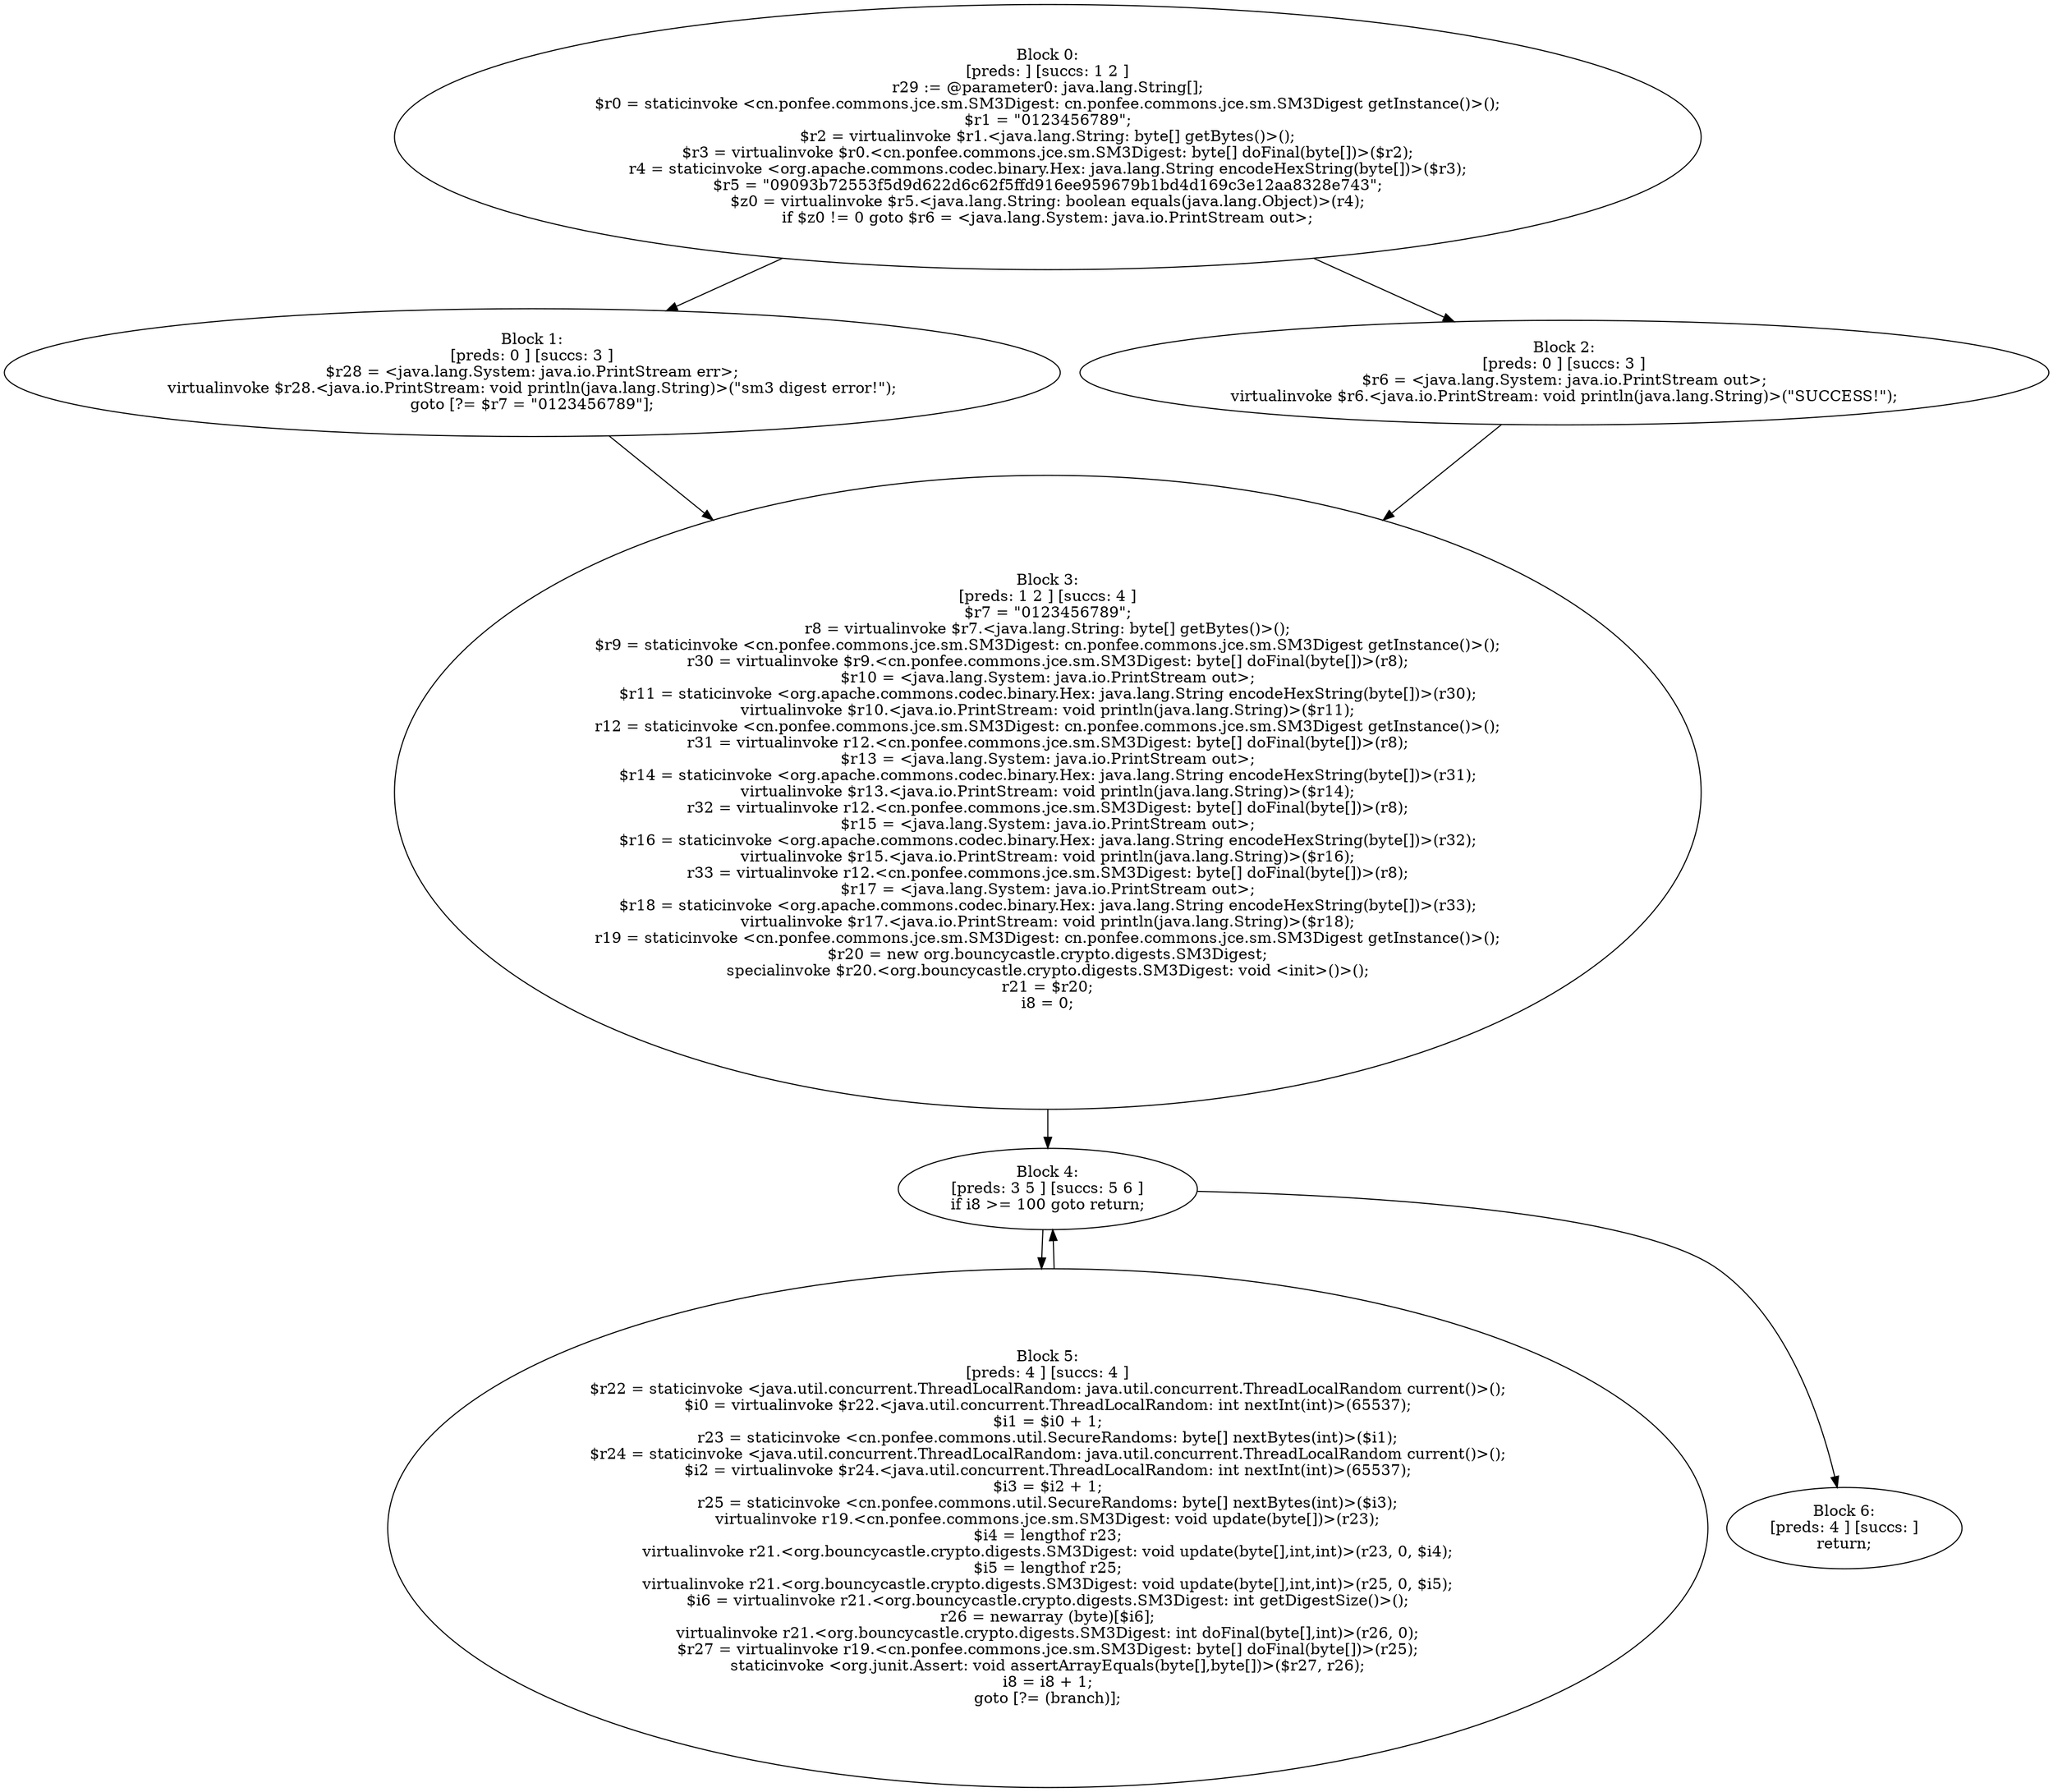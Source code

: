 digraph "unitGraph" {
    "Block 0:
[preds: ] [succs: 1 2 ]
r29 := @parameter0: java.lang.String[];
$r0 = staticinvoke <cn.ponfee.commons.jce.sm.SM3Digest: cn.ponfee.commons.jce.sm.SM3Digest getInstance()>();
$r1 = \"0123456789\";
$r2 = virtualinvoke $r1.<java.lang.String: byte[] getBytes()>();
$r3 = virtualinvoke $r0.<cn.ponfee.commons.jce.sm.SM3Digest: byte[] doFinal(byte[])>($r2);
r4 = staticinvoke <org.apache.commons.codec.binary.Hex: java.lang.String encodeHexString(byte[])>($r3);
$r5 = \"09093b72553f5d9d622d6c62f5ffd916ee959679b1bd4d169c3e12aa8328e743\";
$z0 = virtualinvoke $r5.<java.lang.String: boolean equals(java.lang.Object)>(r4);
if $z0 != 0 goto $r6 = <java.lang.System: java.io.PrintStream out>;
"
    "Block 1:
[preds: 0 ] [succs: 3 ]
$r28 = <java.lang.System: java.io.PrintStream err>;
virtualinvoke $r28.<java.io.PrintStream: void println(java.lang.String)>(\"sm3 digest error!\");
goto [?= $r7 = \"0123456789\"];
"
    "Block 2:
[preds: 0 ] [succs: 3 ]
$r6 = <java.lang.System: java.io.PrintStream out>;
virtualinvoke $r6.<java.io.PrintStream: void println(java.lang.String)>(\"SUCCESS!\");
"
    "Block 3:
[preds: 1 2 ] [succs: 4 ]
$r7 = \"0123456789\";
r8 = virtualinvoke $r7.<java.lang.String: byte[] getBytes()>();
$r9 = staticinvoke <cn.ponfee.commons.jce.sm.SM3Digest: cn.ponfee.commons.jce.sm.SM3Digest getInstance()>();
r30 = virtualinvoke $r9.<cn.ponfee.commons.jce.sm.SM3Digest: byte[] doFinal(byte[])>(r8);
$r10 = <java.lang.System: java.io.PrintStream out>;
$r11 = staticinvoke <org.apache.commons.codec.binary.Hex: java.lang.String encodeHexString(byte[])>(r30);
virtualinvoke $r10.<java.io.PrintStream: void println(java.lang.String)>($r11);
r12 = staticinvoke <cn.ponfee.commons.jce.sm.SM3Digest: cn.ponfee.commons.jce.sm.SM3Digest getInstance()>();
r31 = virtualinvoke r12.<cn.ponfee.commons.jce.sm.SM3Digest: byte[] doFinal(byte[])>(r8);
$r13 = <java.lang.System: java.io.PrintStream out>;
$r14 = staticinvoke <org.apache.commons.codec.binary.Hex: java.lang.String encodeHexString(byte[])>(r31);
virtualinvoke $r13.<java.io.PrintStream: void println(java.lang.String)>($r14);
r32 = virtualinvoke r12.<cn.ponfee.commons.jce.sm.SM3Digest: byte[] doFinal(byte[])>(r8);
$r15 = <java.lang.System: java.io.PrintStream out>;
$r16 = staticinvoke <org.apache.commons.codec.binary.Hex: java.lang.String encodeHexString(byte[])>(r32);
virtualinvoke $r15.<java.io.PrintStream: void println(java.lang.String)>($r16);
r33 = virtualinvoke r12.<cn.ponfee.commons.jce.sm.SM3Digest: byte[] doFinal(byte[])>(r8);
$r17 = <java.lang.System: java.io.PrintStream out>;
$r18 = staticinvoke <org.apache.commons.codec.binary.Hex: java.lang.String encodeHexString(byte[])>(r33);
virtualinvoke $r17.<java.io.PrintStream: void println(java.lang.String)>($r18);
r19 = staticinvoke <cn.ponfee.commons.jce.sm.SM3Digest: cn.ponfee.commons.jce.sm.SM3Digest getInstance()>();
$r20 = new org.bouncycastle.crypto.digests.SM3Digest;
specialinvoke $r20.<org.bouncycastle.crypto.digests.SM3Digest: void <init>()>();
r21 = $r20;
i8 = 0;
"
    "Block 4:
[preds: 3 5 ] [succs: 5 6 ]
if i8 >= 100 goto return;
"
    "Block 5:
[preds: 4 ] [succs: 4 ]
$r22 = staticinvoke <java.util.concurrent.ThreadLocalRandom: java.util.concurrent.ThreadLocalRandom current()>();
$i0 = virtualinvoke $r22.<java.util.concurrent.ThreadLocalRandom: int nextInt(int)>(65537);
$i1 = $i0 + 1;
r23 = staticinvoke <cn.ponfee.commons.util.SecureRandoms: byte[] nextBytes(int)>($i1);
$r24 = staticinvoke <java.util.concurrent.ThreadLocalRandom: java.util.concurrent.ThreadLocalRandom current()>();
$i2 = virtualinvoke $r24.<java.util.concurrent.ThreadLocalRandom: int nextInt(int)>(65537);
$i3 = $i2 + 1;
r25 = staticinvoke <cn.ponfee.commons.util.SecureRandoms: byte[] nextBytes(int)>($i3);
virtualinvoke r19.<cn.ponfee.commons.jce.sm.SM3Digest: void update(byte[])>(r23);
$i4 = lengthof r23;
virtualinvoke r21.<org.bouncycastle.crypto.digests.SM3Digest: void update(byte[],int,int)>(r23, 0, $i4);
$i5 = lengthof r25;
virtualinvoke r21.<org.bouncycastle.crypto.digests.SM3Digest: void update(byte[],int,int)>(r25, 0, $i5);
$i6 = virtualinvoke r21.<org.bouncycastle.crypto.digests.SM3Digest: int getDigestSize()>();
r26 = newarray (byte)[$i6];
virtualinvoke r21.<org.bouncycastle.crypto.digests.SM3Digest: int doFinal(byte[],int)>(r26, 0);
$r27 = virtualinvoke r19.<cn.ponfee.commons.jce.sm.SM3Digest: byte[] doFinal(byte[])>(r25);
staticinvoke <org.junit.Assert: void assertArrayEquals(byte[],byte[])>($r27, r26);
i8 = i8 + 1;
goto [?= (branch)];
"
    "Block 6:
[preds: 4 ] [succs: ]
return;
"
    "Block 0:
[preds: ] [succs: 1 2 ]
r29 := @parameter0: java.lang.String[];
$r0 = staticinvoke <cn.ponfee.commons.jce.sm.SM3Digest: cn.ponfee.commons.jce.sm.SM3Digest getInstance()>();
$r1 = \"0123456789\";
$r2 = virtualinvoke $r1.<java.lang.String: byte[] getBytes()>();
$r3 = virtualinvoke $r0.<cn.ponfee.commons.jce.sm.SM3Digest: byte[] doFinal(byte[])>($r2);
r4 = staticinvoke <org.apache.commons.codec.binary.Hex: java.lang.String encodeHexString(byte[])>($r3);
$r5 = \"09093b72553f5d9d622d6c62f5ffd916ee959679b1bd4d169c3e12aa8328e743\";
$z0 = virtualinvoke $r5.<java.lang.String: boolean equals(java.lang.Object)>(r4);
if $z0 != 0 goto $r6 = <java.lang.System: java.io.PrintStream out>;
"->"Block 1:
[preds: 0 ] [succs: 3 ]
$r28 = <java.lang.System: java.io.PrintStream err>;
virtualinvoke $r28.<java.io.PrintStream: void println(java.lang.String)>(\"sm3 digest error!\");
goto [?= $r7 = \"0123456789\"];
";
    "Block 0:
[preds: ] [succs: 1 2 ]
r29 := @parameter0: java.lang.String[];
$r0 = staticinvoke <cn.ponfee.commons.jce.sm.SM3Digest: cn.ponfee.commons.jce.sm.SM3Digest getInstance()>();
$r1 = \"0123456789\";
$r2 = virtualinvoke $r1.<java.lang.String: byte[] getBytes()>();
$r3 = virtualinvoke $r0.<cn.ponfee.commons.jce.sm.SM3Digest: byte[] doFinal(byte[])>($r2);
r4 = staticinvoke <org.apache.commons.codec.binary.Hex: java.lang.String encodeHexString(byte[])>($r3);
$r5 = \"09093b72553f5d9d622d6c62f5ffd916ee959679b1bd4d169c3e12aa8328e743\";
$z0 = virtualinvoke $r5.<java.lang.String: boolean equals(java.lang.Object)>(r4);
if $z0 != 0 goto $r6 = <java.lang.System: java.io.PrintStream out>;
"->"Block 2:
[preds: 0 ] [succs: 3 ]
$r6 = <java.lang.System: java.io.PrintStream out>;
virtualinvoke $r6.<java.io.PrintStream: void println(java.lang.String)>(\"SUCCESS!\");
";
    "Block 1:
[preds: 0 ] [succs: 3 ]
$r28 = <java.lang.System: java.io.PrintStream err>;
virtualinvoke $r28.<java.io.PrintStream: void println(java.lang.String)>(\"sm3 digest error!\");
goto [?= $r7 = \"0123456789\"];
"->"Block 3:
[preds: 1 2 ] [succs: 4 ]
$r7 = \"0123456789\";
r8 = virtualinvoke $r7.<java.lang.String: byte[] getBytes()>();
$r9 = staticinvoke <cn.ponfee.commons.jce.sm.SM3Digest: cn.ponfee.commons.jce.sm.SM3Digest getInstance()>();
r30 = virtualinvoke $r9.<cn.ponfee.commons.jce.sm.SM3Digest: byte[] doFinal(byte[])>(r8);
$r10 = <java.lang.System: java.io.PrintStream out>;
$r11 = staticinvoke <org.apache.commons.codec.binary.Hex: java.lang.String encodeHexString(byte[])>(r30);
virtualinvoke $r10.<java.io.PrintStream: void println(java.lang.String)>($r11);
r12 = staticinvoke <cn.ponfee.commons.jce.sm.SM3Digest: cn.ponfee.commons.jce.sm.SM3Digest getInstance()>();
r31 = virtualinvoke r12.<cn.ponfee.commons.jce.sm.SM3Digest: byte[] doFinal(byte[])>(r8);
$r13 = <java.lang.System: java.io.PrintStream out>;
$r14 = staticinvoke <org.apache.commons.codec.binary.Hex: java.lang.String encodeHexString(byte[])>(r31);
virtualinvoke $r13.<java.io.PrintStream: void println(java.lang.String)>($r14);
r32 = virtualinvoke r12.<cn.ponfee.commons.jce.sm.SM3Digest: byte[] doFinal(byte[])>(r8);
$r15 = <java.lang.System: java.io.PrintStream out>;
$r16 = staticinvoke <org.apache.commons.codec.binary.Hex: java.lang.String encodeHexString(byte[])>(r32);
virtualinvoke $r15.<java.io.PrintStream: void println(java.lang.String)>($r16);
r33 = virtualinvoke r12.<cn.ponfee.commons.jce.sm.SM3Digest: byte[] doFinal(byte[])>(r8);
$r17 = <java.lang.System: java.io.PrintStream out>;
$r18 = staticinvoke <org.apache.commons.codec.binary.Hex: java.lang.String encodeHexString(byte[])>(r33);
virtualinvoke $r17.<java.io.PrintStream: void println(java.lang.String)>($r18);
r19 = staticinvoke <cn.ponfee.commons.jce.sm.SM3Digest: cn.ponfee.commons.jce.sm.SM3Digest getInstance()>();
$r20 = new org.bouncycastle.crypto.digests.SM3Digest;
specialinvoke $r20.<org.bouncycastle.crypto.digests.SM3Digest: void <init>()>();
r21 = $r20;
i8 = 0;
";
    "Block 2:
[preds: 0 ] [succs: 3 ]
$r6 = <java.lang.System: java.io.PrintStream out>;
virtualinvoke $r6.<java.io.PrintStream: void println(java.lang.String)>(\"SUCCESS!\");
"->"Block 3:
[preds: 1 2 ] [succs: 4 ]
$r7 = \"0123456789\";
r8 = virtualinvoke $r7.<java.lang.String: byte[] getBytes()>();
$r9 = staticinvoke <cn.ponfee.commons.jce.sm.SM3Digest: cn.ponfee.commons.jce.sm.SM3Digest getInstance()>();
r30 = virtualinvoke $r9.<cn.ponfee.commons.jce.sm.SM3Digest: byte[] doFinal(byte[])>(r8);
$r10 = <java.lang.System: java.io.PrintStream out>;
$r11 = staticinvoke <org.apache.commons.codec.binary.Hex: java.lang.String encodeHexString(byte[])>(r30);
virtualinvoke $r10.<java.io.PrintStream: void println(java.lang.String)>($r11);
r12 = staticinvoke <cn.ponfee.commons.jce.sm.SM3Digest: cn.ponfee.commons.jce.sm.SM3Digest getInstance()>();
r31 = virtualinvoke r12.<cn.ponfee.commons.jce.sm.SM3Digest: byte[] doFinal(byte[])>(r8);
$r13 = <java.lang.System: java.io.PrintStream out>;
$r14 = staticinvoke <org.apache.commons.codec.binary.Hex: java.lang.String encodeHexString(byte[])>(r31);
virtualinvoke $r13.<java.io.PrintStream: void println(java.lang.String)>($r14);
r32 = virtualinvoke r12.<cn.ponfee.commons.jce.sm.SM3Digest: byte[] doFinal(byte[])>(r8);
$r15 = <java.lang.System: java.io.PrintStream out>;
$r16 = staticinvoke <org.apache.commons.codec.binary.Hex: java.lang.String encodeHexString(byte[])>(r32);
virtualinvoke $r15.<java.io.PrintStream: void println(java.lang.String)>($r16);
r33 = virtualinvoke r12.<cn.ponfee.commons.jce.sm.SM3Digest: byte[] doFinal(byte[])>(r8);
$r17 = <java.lang.System: java.io.PrintStream out>;
$r18 = staticinvoke <org.apache.commons.codec.binary.Hex: java.lang.String encodeHexString(byte[])>(r33);
virtualinvoke $r17.<java.io.PrintStream: void println(java.lang.String)>($r18);
r19 = staticinvoke <cn.ponfee.commons.jce.sm.SM3Digest: cn.ponfee.commons.jce.sm.SM3Digest getInstance()>();
$r20 = new org.bouncycastle.crypto.digests.SM3Digest;
specialinvoke $r20.<org.bouncycastle.crypto.digests.SM3Digest: void <init>()>();
r21 = $r20;
i8 = 0;
";
    "Block 3:
[preds: 1 2 ] [succs: 4 ]
$r7 = \"0123456789\";
r8 = virtualinvoke $r7.<java.lang.String: byte[] getBytes()>();
$r9 = staticinvoke <cn.ponfee.commons.jce.sm.SM3Digest: cn.ponfee.commons.jce.sm.SM3Digest getInstance()>();
r30 = virtualinvoke $r9.<cn.ponfee.commons.jce.sm.SM3Digest: byte[] doFinal(byte[])>(r8);
$r10 = <java.lang.System: java.io.PrintStream out>;
$r11 = staticinvoke <org.apache.commons.codec.binary.Hex: java.lang.String encodeHexString(byte[])>(r30);
virtualinvoke $r10.<java.io.PrintStream: void println(java.lang.String)>($r11);
r12 = staticinvoke <cn.ponfee.commons.jce.sm.SM3Digest: cn.ponfee.commons.jce.sm.SM3Digest getInstance()>();
r31 = virtualinvoke r12.<cn.ponfee.commons.jce.sm.SM3Digest: byte[] doFinal(byte[])>(r8);
$r13 = <java.lang.System: java.io.PrintStream out>;
$r14 = staticinvoke <org.apache.commons.codec.binary.Hex: java.lang.String encodeHexString(byte[])>(r31);
virtualinvoke $r13.<java.io.PrintStream: void println(java.lang.String)>($r14);
r32 = virtualinvoke r12.<cn.ponfee.commons.jce.sm.SM3Digest: byte[] doFinal(byte[])>(r8);
$r15 = <java.lang.System: java.io.PrintStream out>;
$r16 = staticinvoke <org.apache.commons.codec.binary.Hex: java.lang.String encodeHexString(byte[])>(r32);
virtualinvoke $r15.<java.io.PrintStream: void println(java.lang.String)>($r16);
r33 = virtualinvoke r12.<cn.ponfee.commons.jce.sm.SM3Digest: byte[] doFinal(byte[])>(r8);
$r17 = <java.lang.System: java.io.PrintStream out>;
$r18 = staticinvoke <org.apache.commons.codec.binary.Hex: java.lang.String encodeHexString(byte[])>(r33);
virtualinvoke $r17.<java.io.PrintStream: void println(java.lang.String)>($r18);
r19 = staticinvoke <cn.ponfee.commons.jce.sm.SM3Digest: cn.ponfee.commons.jce.sm.SM3Digest getInstance()>();
$r20 = new org.bouncycastle.crypto.digests.SM3Digest;
specialinvoke $r20.<org.bouncycastle.crypto.digests.SM3Digest: void <init>()>();
r21 = $r20;
i8 = 0;
"->"Block 4:
[preds: 3 5 ] [succs: 5 6 ]
if i8 >= 100 goto return;
";
    "Block 4:
[preds: 3 5 ] [succs: 5 6 ]
if i8 >= 100 goto return;
"->"Block 5:
[preds: 4 ] [succs: 4 ]
$r22 = staticinvoke <java.util.concurrent.ThreadLocalRandom: java.util.concurrent.ThreadLocalRandom current()>();
$i0 = virtualinvoke $r22.<java.util.concurrent.ThreadLocalRandom: int nextInt(int)>(65537);
$i1 = $i0 + 1;
r23 = staticinvoke <cn.ponfee.commons.util.SecureRandoms: byte[] nextBytes(int)>($i1);
$r24 = staticinvoke <java.util.concurrent.ThreadLocalRandom: java.util.concurrent.ThreadLocalRandom current()>();
$i2 = virtualinvoke $r24.<java.util.concurrent.ThreadLocalRandom: int nextInt(int)>(65537);
$i3 = $i2 + 1;
r25 = staticinvoke <cn.ponfee.commons.util.SecureRandoms: byte[] nextBytes(int)>($i3);
virtualinvoke r19.<cn.ponfee.commons.jce.sm.SM3Digest: void update(byte[])>(r23);
$i4 = lengthof r23;
virtualinvoke r21.<org.bouncycastle.crypto.digests.SM3Digest: void update(byte[],int,int)>(r23, 0, $i4);
$i5 = lengthof r25;
virtualinvoke r21.<org.bouncycastle.crypto.digests.SM3Digest: void update(byte[],int,int)>(r25, 0, $i5);
$i6 = virtualinvoke r21.<org.bouncycastle.crypto.digests.SM3Digest: int getDigestSize()>();
r26 = newarray (byte)[$i6];
virtualinvoke r21.<org.bouncycastle.crypto.digests.SM3Digest: int doFinal(byte[],int)>(r26, 0);
$r27 = virtualinvoke r19.<cn.ponfee.commons.jce.sm.SM3Digest: byte[] doFinal(byte[])>(r25);
staticinvoke <org.junit.Assert: void assertArrayEquals(byte[],byte[])>($r27, r26);
i8 = i8 + 1;
goto [?= (branch)];
";
    "Block 4:
[preds: 3 5 ] [succs: 5 6 ]
if i8 >= 100 goto return;
"->"Block 6:
[preds: 4 ] [succs: ]
return;
";
    "Block 5:
[preds: 4 ] [succs: 4 ]
$r22 = staticinvoke <java.util.concurrent.ThreadLocalRandom: java.util.concurrent.ThreadLocalRandom current()>();
$i0 = virtualinvoke $r22.<java.util.concurrent.ThreadLocalRandom: int nextInt(int)>(65537);
$i1 = $i0 + 1;
r23 = staticinvoke <cn.ponfee.commons.util.SecureRandoms: byte[] nextBytes(int)>($i1);
$r24 = staticinvoke <java.util.concurrent.ThreadLocalRandom: java.util.concurrent.ThreadLocalRandom current()>();
$i2 = virtualinvoke $r24.<java.util.concurrent.ThreadLocalRandom: int nextInt(int)>(65537);
$i3 = $i2 + 1;
r25 = staticinvoke <cn.ponfee.commons.util.SecureRandoms: byte[] nextBytes(int)>($i3);
virtualinvoke r19.<cn.ponfee.commons.jce.sm.SM3Digest: void update(byte[])>(r23);
$i4 = lengthof r23;
virtualinvoke r21.<org.bouncycastle.crypto.digests.SM3Digest: void update(byte[],int,int)>(r23, 0, $i4);
$i5 = lengthof r25;
virtualinvoke r21.<org.bouncycastle.crypto.digests.SM3Digest: void update(byte[],int,int)>(r25, 0, $i5);
$i6 = virtualinvoke r21.<org.bouncycastle.crypto.digests.SM3Digest: int getDigestSize()>();
r26 = newarray (byte)[$i6];
virtualinvoke r21.<org.bouncycastle.crypto.digests.SM3Digest: int doFinal(byte[],int)>(r26, 0);
$r27 = virtualinvoke r19.<cn.ponfee.commons.jce.sm.SM3Digest: byte[] doFinal(byte[])>(r25);
staticinvoke <org.junit.Assert: void assertArrayEquals(byte[],byte[])>($r27, r26);
i8 = i8 + 1;
goto [?= (branch)];
"->"Block 4:
[preds: 3 5 ] [succs: 5 6 ]
if i8 >= 100 goto return;
";
}
